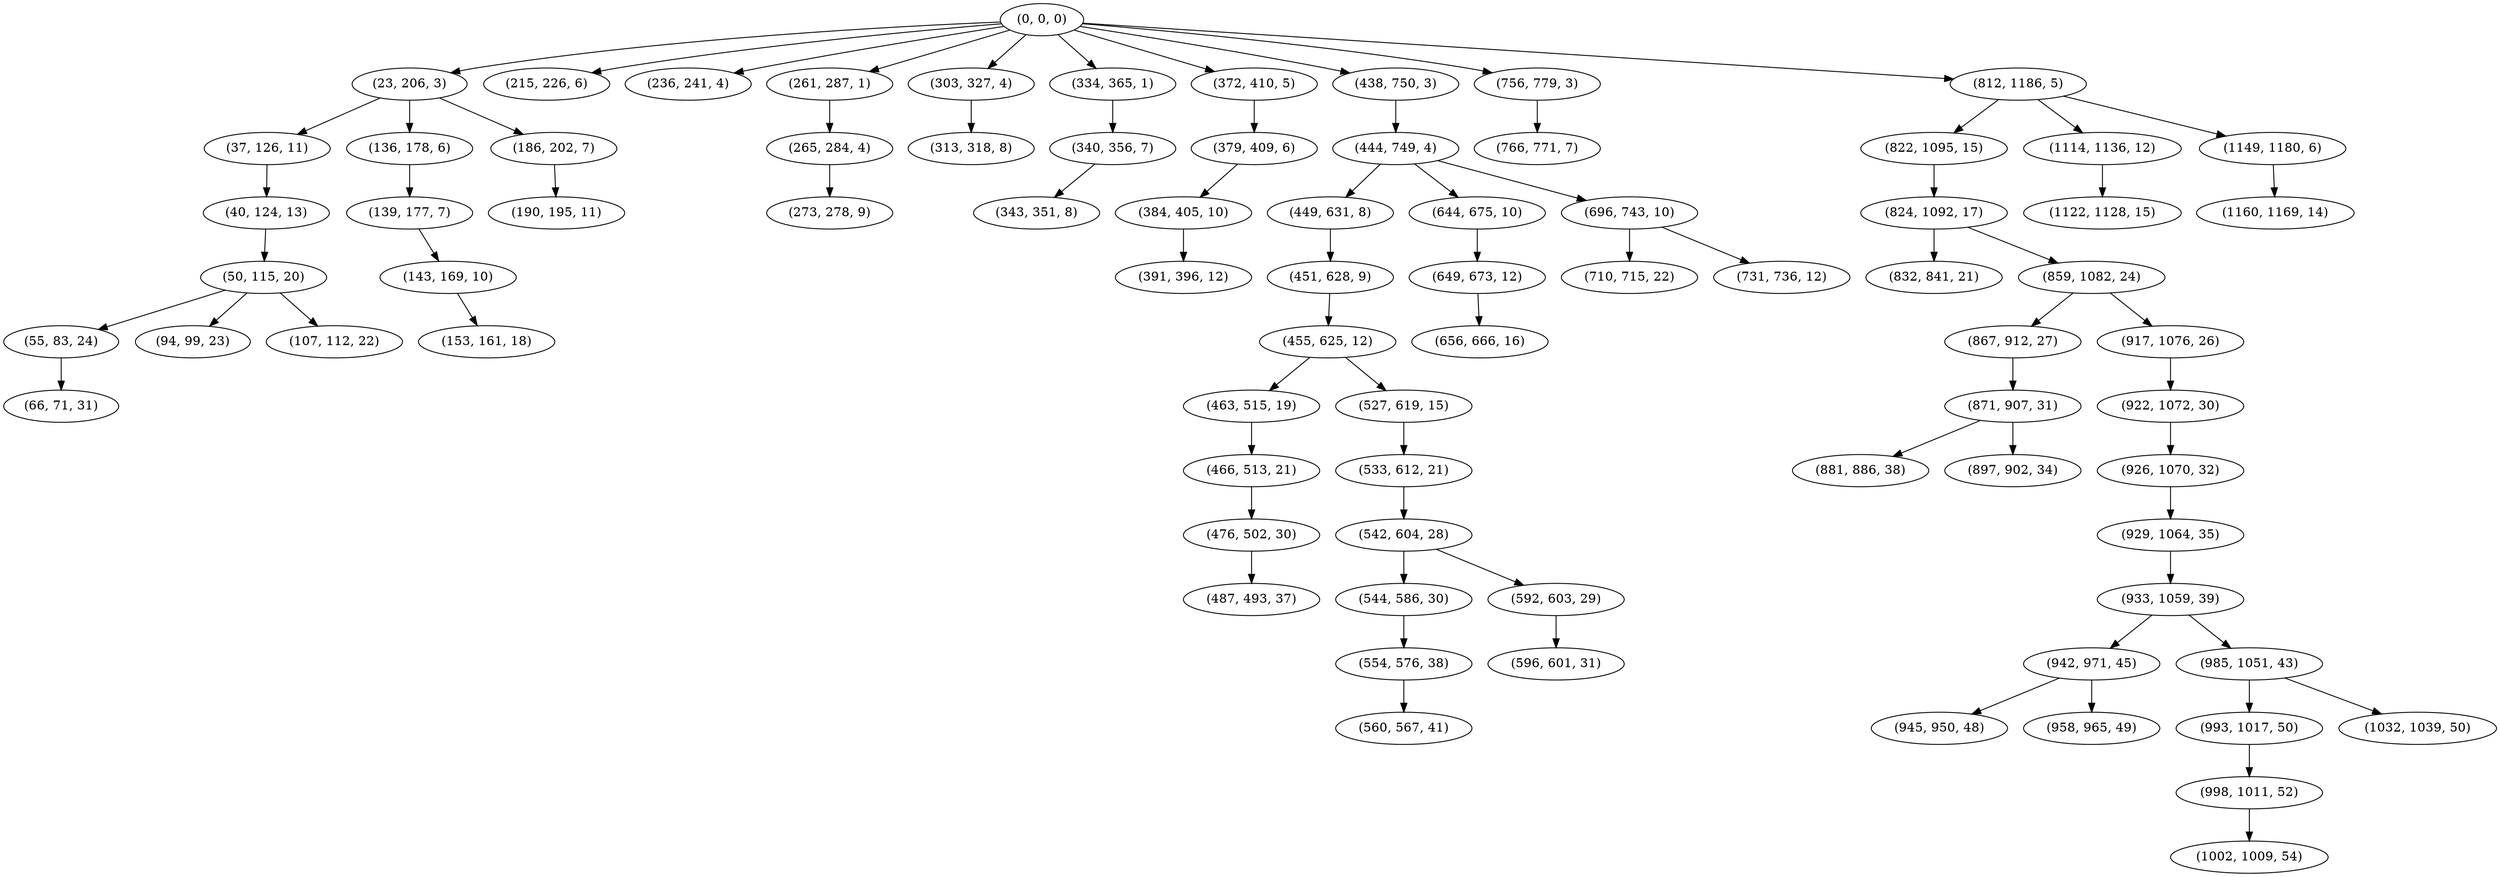 digraph tree {
    "(0, 0, 0)";
    "(23, 206, 3)";
    "(37, 126, 11)";
    "(40, 124, 13)";
    "(50, 115, 20)";
    "(55, 83, 24)";
    "(66, 71, 31)";
    "(94, 99, 23)";
    "(107, 112, 22)";
    "(136, 178, 6)";
    "(139, 177, 7)";
    "(143, 169, 10)";
    "(153, 161, 18)";
    "(186, 202, 7)";
    "(190, 195, 11)";
    "(215, 226, 6)";
    "(236, 241, 4)";
    "(261, 287, 1)";
    "(265, 284, 4)";
    "(273, 278, 9)";
    "(303, 327, 4)";
    "(313, 318, 8)";
    "(334, 365, 1)";
    "(340, 356, 7)";
    "(343, 351, 8)";
    "(372, 410, 5)";
    "(379, 409, 6)";
    "(384, 405, 10)";
    "(391, 396, 12)";
    "(438, 750, 3)";
    "(444, 749, 4)";
    "(449, 631, 8)";
    "(451, 628, 9)";
    "(455, 625, 12)";
    "(463, 515, 19)";
    "(466, 513, 21)";
    "(476, 502, 30)";
    "(487, 493, 37)";
    "(527, 619, 15)";
    "(533, 612, 21)";
    "(542, 604, 28)";
    "(544, 586, 30)";
    "(554, 576, 38)";
    "(560, 567, 41)";
    "(592, 603, 29)";
    "(596, 601, 31)";
    "(644, 675, 10)";
    "(649, 673, 12)";
    "(656, 666, 16)";
    "(696, 743, 10)";
    "(710, 715, 22)";
    "(731, 736, 12)";
    "(756, 779, 3)";
    "(766, 771, 7)";
    "(812, 1186, 5)";
    "(822, 1095, 15)";
    "(824, 1092, 17)";
    "(832, 841, 21)";
    "(859, 1082, 24)";
    "(867, 912, 27)";
    "(871, 907, 31)";
    "(881, 886, 38)";
    "(897, 902, 34)";
    "(917, 1076, 26)";
    "(922, 1072, 30)";
    "(926, 1070, 32)";
    "(929, 1064, 35)";
    "(933, 1059, 39)";
    "(942, 971, 45)";
    "(945, 950, 48)";
    "(958, 965, 49)";
    "(985, 1051, 43)";
    "(993, 1017, 50)";
    "(998, 1011, 52)";
    "(1002, 1009, 54)";
    "(1032, 1039, 50)";
    "(1114, 1136, 12)";
    "(1122, 1128, 15)";
    "(1149, 1180, 6)";
    "(1160, 1169, 14)";
    "(0, 0, 0)" -> "(23, 206, 3)";
    "(0, 0, 0)" -> "(215, 226, 6)";
    "(0, 0, 0)" -> "(236, 241, 4)";
    "(0, 0, 0)" -> "(261, 287, 1)";
    "(0, 0, 0)" -> "(303, 327, 4)";
    "(0, 0, 0)" -> "(334, 365, 1)";
    "(0, 0, 0)" -> "(372, 410, 5)";
    "(0, 0, 0)" -> "(438, 750, 3)";
    "(0, 0, 0)" -> "(756, 779, 3)";
    "(0, 0, 0)" -> "(812, 1186, 5)";
    "(23, 206, 3)" -> "(37, 126, 11)";
    "(23, 206, 3)" -> "(136, 178, 6)";
    "(23, 206, 3)" -> "(186, 202, 7)";
    "(37, 126, 11)" -> "(40, 124, 13)";
    "(40, 124, 13)" -> "(50, 115, 20)";
    "(50, 115, 20)" -> "(55, 83, 24)";
    "(50, 115, 20)" -> "(94, 99, 23)";
    "(50, 115, 20)" -> "(107, 112, 22)";
    "(55, 83, 24)" -> "(66, 71, 31)";
    "(136, 178, 6)" -> "(139, 177, 7)";
    "(139, 177, 7)" -> "(143, 169, 10)";
    "(143, 169, 10)" -> "(153, 161, 18)";
    "(186, 202, 7)" -> "(190, 195, 11)";
    "(261, 287, 1)" -> "(265, 284, 4)";
    "(265, 284, 4)" -> "(273, 278, 9)";
    "(303, 327, 4)" -> "(313, 318, 8)";
    "(334, 365, 1)" -> "(340, 356, 7)";
    "(340, 356, 7)" -> "(343, 351, 8)";
    "(372, 410, 5)" -> "(379, 409, 6)";
    "(379, 409, 6)" -> "(384, 405, 10)";
    "(384, 405, 10)" -> "(391, 396, 12)";
    "(438, 750, 3)" -> "(444, 749, 4)";
    "(444, 749, 4)" -> "(449, 631, 8)";
    "(444, 749, 4)" -> "(644, 675, 10)";
    "(444, 749, 4)" -> "(696, 743, 10)";
    "(449, 631, 8)" -> "(451, 628, 9)";
    "(451, 628, 9)" -> "(455, 625, 12)";
    "(455, 625, 12)" -> "(463, 515, 19)";
    "(455, 625, 12)" -> "(527, 619, 15)";
    "(463, 515, 19)" -> "(466, 513, 21)";
    "(466, 513, 21)" -> "(476, 502, 30)";
    "(476, 502, 30)" -> "(487, 493, 37)";
    "(527, 619, 15)" -> "(533, 612, 21)";
    "(533, 612, 21)" -> "(542, 604, 28)";
    "(542, 604, 28)" -> "(544, 586, 30)";
    "(542, 604, 28)" -> "(592, 603, 29)";
    "(544, 586, 30)" -> "(554, 576, 38)";
    "(554, 576, 38)" -> "(560, 567, 41)";
    "(592, 603, 29)" -> "(596, 601, 31)";
    "(644, 675, 10)" -> "(649, 673, 12)";
    "(649, 673, 12)" -> "(656, 666, 16)";
    "(696, 743, 10)" -> "(710, 715, 22)";
    "(696, 743, 10)" -> "(731, 736, 12)";
    "(756, 779, 3)" -> "(766, 771, 7)";
    "(812, 1186, 5)" -> "(822, 1095, 15)";
    "(812, 1186, 5)" -> "(1114, 1136, 12)";
    "(812, 1186, 5)" -> "(1149, 1180, 6)";
    "(822, 1095, 15)" -> "(824, 1092, 17)";
    "(824, 1092, 17)" -> "(832, 841, 21)";
    "(824, 1092, 17)" -> "(859, 1082, 24)";
    "(859, 1082, 24)" -> "(867, 912, 27)";
    "(859, 1082, 24)" -> "(917, 1076, 26)";
    "(867, 912, 27)" -> "(871, 907, 31)";
    "(871, 907, 31)" -> "(881, 886, 38)";
    "(871, 907, 31)" -> "(897, 902, 34)";
    "(917, 1076, 26)" -> "(922, 1072, 30)";
    "(922, 1072, 30)" -> "(926, 1070, 32)";
    "(926, 1070, 32)" -> "(929, 1064, 35)";
    "(929, 1064, 35)" -> "(933, 1059, 39)";
    "(933, 1059, 39)" -> "(942, 971, 45)";
    "(933, 1059, 39)" -> "(985, 1051, 43)";
    "(942, 971, 45)" -> "(945, 950, 48)";
    "(942, 971, 45)" -> "(958, 965, 49)";
    "(985, 1051, 43)" -> "(993, 1017, 50)";
    "(985, 1051, 43)" -> "(1032, 1039, 50)";
    "(993, 1017, 50)" -> "(998, 1011, 52)";
    "(998, 1011, 52)" -> "(1002, 1009, 54)";
    "(1114, 1136, 12)" -> "(1122, 1128, 15)";
    "(1149, 1180, 6)" -> "(1160, 1169, 14)";
}
